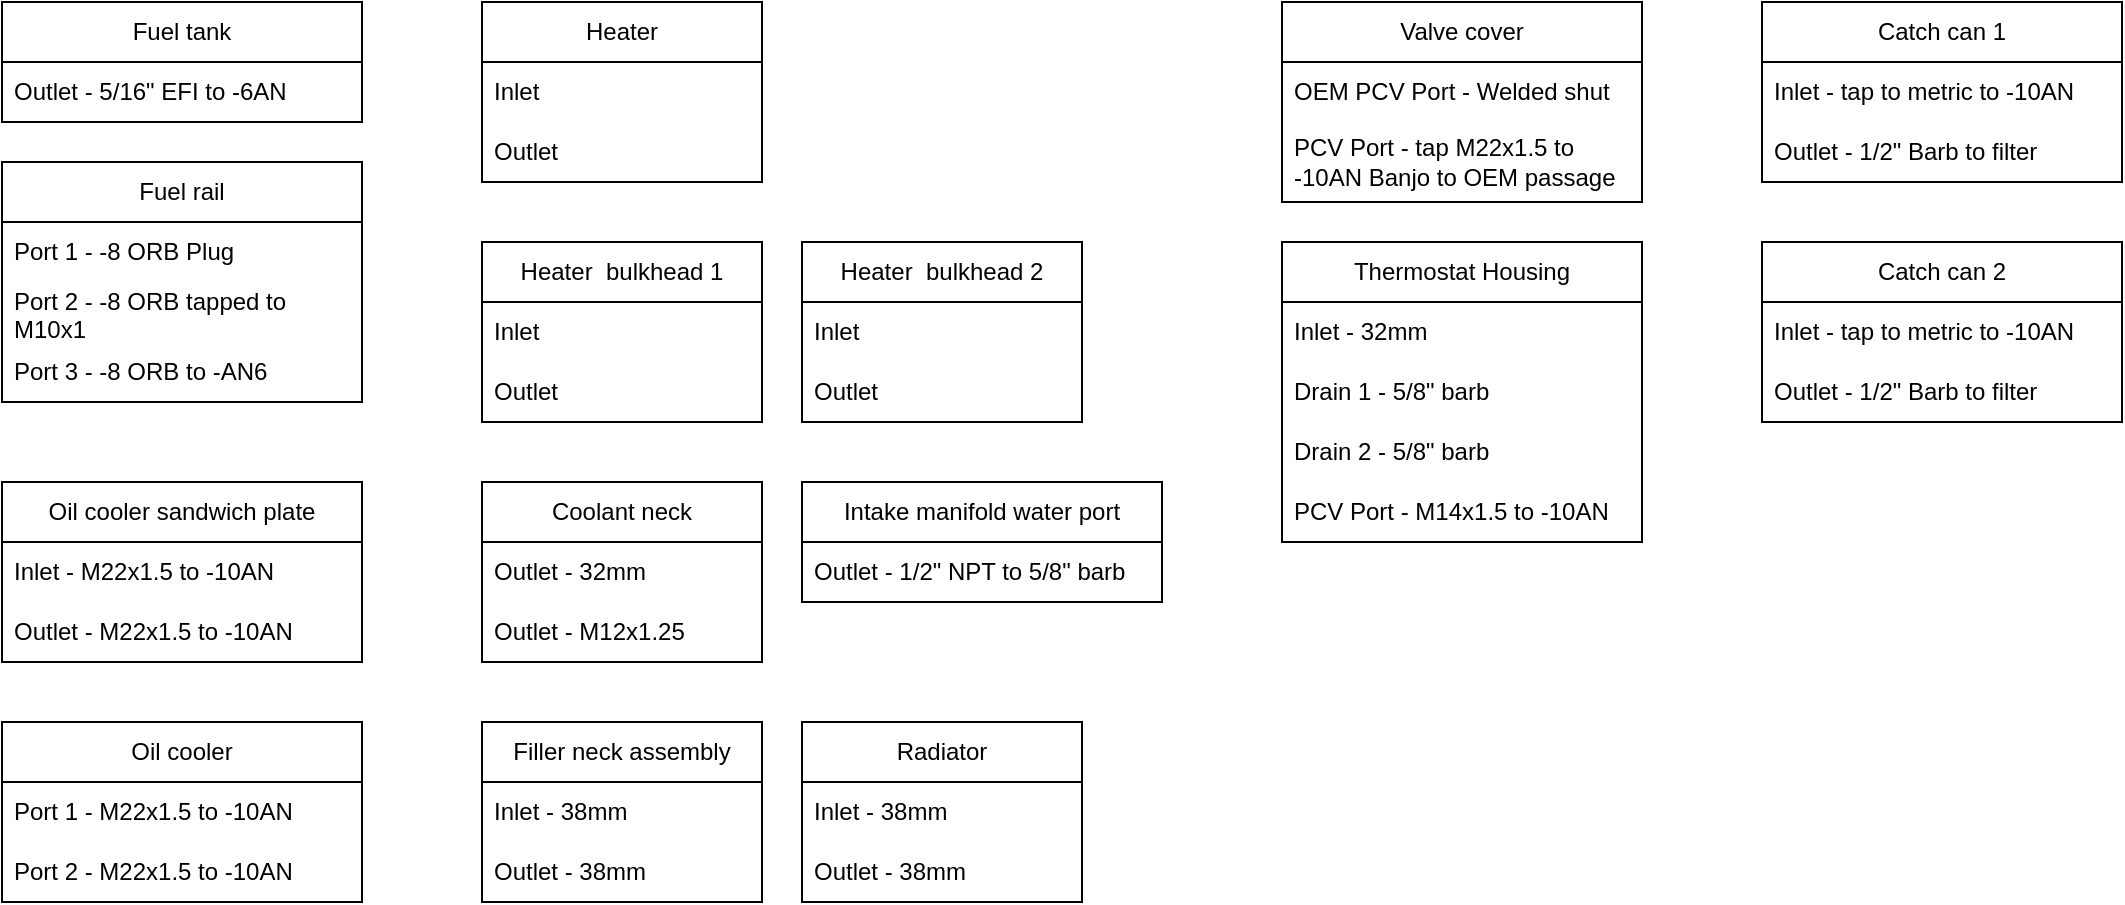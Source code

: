 <mxfile version="22.1.21" type="github">
  <diagram name="Page-1" id="SVaAfPVq4QKhjg32wQPk">
    <mxGraphModel dx="1234" dy="673" grid="1" gridSize="10" guides="1" tooltips="1" connect="1" arrows="1" fold="1" page="1" pageScale="1" pageWidth="827" pageHeight="1169" math="0" shadow="0">
      <root>
        <mxCell id="0" />
        <mxCell id="1" parent="0" />
        <mxCell id="xm0U8-0LXFkSPSAAgb7D-1" value="Radiator" style="swimlane;fontStyle=0;childLayout=stackLayout;horizontal=1;startSize=30;horizontalStack=0;resizeParent=1;resizeParentMax=0;resizeLast=0;collapsible=1;marginBottom=0;whiteSpace=wrap;html=1;" vertex="1" parent="1">
          <mxGeometry x="440" y="400" width="140" height="90" as="geometry" />
        </mxCell>
        <mxCell id="xm0U8-0LXFkSPSAAgb7D-2" value="Inlet - 38mm" style="text;strokeColor=none;fillColor=none;align=left;verticalAlign=middle;spacingLeft=4;spacingRight=4;overflow=hidden;points=[[0,0.5],[1,0.5]];portConstraint=eastwest;rotatable=0;whiteSpace=wrap;html=1;" vertex="1" parent="xm0U8-0LXFkSPSAAgb7D-1">
          <mxGeometry y="30" width="140" height="30" as="geometry" />
        </mxCell>
        <mxCell id="xm0U8-0LXFkSPSAAgb7D-4" value="Outlet - 38mm&lt;br&gt;" style="text;strokeColor=none;fillColor=none;align=left;verticalAlign=middle;spacingLeft=4;spacingRight=4;overflow=hidden;points=[[0,0.5],[1,0.5]];portConstraint=eastwest;rotatable=0;whiteSpace=wrap;html=1;" vertex="1" parent="xm0U8-0LXFkSPSAAgb7D-1">
          <mxGeometry y="60" width="140" height="30" as="geometry" />
        </mxCell>
        <mxCell id="xm0U8-0LXFkSPSAAgb7D-5" value="Coolant neck" style="swimlane;fontStyle=0;childLayout=stackLayout;horizontal=1;startSize=30;horizontalStack=0;resizeParent=1;resizeParentMax=0;resizeLast=0;collapsible=1;marginBottom=0;whiteSpace=wrap;html=1;" vertex="1" parent="1">
          <mxGeometry x="280" y="280" width="140" height="90" as="geometry" />
        </mxCell>
        <mxCell id="xm0U8-0LXFkSPSAAgb7D-6" value="Outlet - 32mm" style="text;strokeColor=none;fillColor=none;align=left;verticalAlign=middle;spacingLeft=4;spacingRight=4;overflow=hidden;points=[[0,0.5],[1,0.5]];portConstraint=eastwest;rotatable=0;whiteSpace=wrap;html=1;" vertex="1" parent="xm0U8-0LXFkSPSAAgb7D-5">
          <mxGeometry y="30" width="140" height="30" as="geometry" />
        </mxCell>
        <mxCell id="xm0U8-0LXFkSPSAAgb7D-7" value="Outlet - M12x1.25" style="text;strokeColor=none;fillColor=none;align=left;verticalAlign=middle;spacingLeft=4;spacingRight=4;overflow=hidden;points=[[0,0.5],[1,0.5]];portConstraint=eastwest;rotatable=0;whiteSpace=wrap;html=1;" vertex="1" parent="xm0U8-0LXFkSPSAAgb7D-5">
          <mxGeometry y="60" width="140" height="30" as="geometry" />
        </mxCell>
        <mxCell id="xm0U8-0LXFkSPSAAgb7D-8" value="Catch can 1" style="swimlane;fontStyle=0;childLayout=stackLayout;horizontal=1;startSize=30;horizontalStack=0;resizeParent=1;resizeParentMax=0;resizeLast=0;collapsible=1;marginBottom=0;whiteSpace=wrap;html=1;" vertex="1" parent="1">
          <mxGeometry x="920" y="40" width="180" height="90" as="geometry" />
        </mxCell>
        <mxCell id="xm0U8-0LXFkSPSAAgb7D-9" value="Inlet - tap to metric to -10AN" style="text;strokeColor=none;fillColor=none;align=left;verticalAlign=middle;spacingLeft=4;spacingRight=4;overflow=hidden;points=[[0,0.5],[1,0.5]];portConstraint=eastwest;rotatable=0;whiteSpace=wrap;html=1;" vertex="1" parent="xm0U8-0LXFkSPSAAgb7D-8">
          <mxGeometry y="30" width="180" height="30" as="geometry" />
        </mxCell>
        <mxCell id="xm0U8-0LXFkSPSAAgb7D-10" value="Outlet - 1/2&quot; Barb to filter" style="text;strokeColor=none;fillColor=none;align=left;verticalAlign=middle;spacingLeft=4;spacingRight=4;overflow=hidden;points=[[0,0.5],[1,0.5]];portConstraint=eastwest;rotatable=0;whiteSpace=wrap;html=1;" vertex="1" parent="xm0U8-0LXFkSPSAAgb7D-8">
          <mxGeometry y="60" width="180" height="30" as="geometry" />
        </mxCell>
        <mxCell id="xm0U8-0LXFkSPSAAgb7D-11" value="Catch can 2" style="swimlane;fontStyle=0;childLayout=stackLayout;horizontal=1;startSize=30;horizontalStack=0;resizeParent=1;resizeParentMax=0;resizeLast=0;collapsible=1;marginBottom=0;whiteSpace=wrap;html=1;" vertex="1" parent="1">
          <mxGeometry x="920" y="160" width="180" height="90" as="geometry" />
        </mxCell>
        <mxCell id="xm0U8-0LXFkSPSAAgb7D-45" value="Inlet - tap to metric to -10AN" style="text;strokeColor=none;fillColor=none;align=left;verticalAlign=middle;spacingLeft=4;spacingRight=4;overflow=hidden;points=[[0,0.5],[1,0.5]];portConstraint=eastwest;rotatable=0;whiteSpace=wrap;html=1;" vertex="1" parent="xm0U8-0LXFkSPSAAgb7D-11">
          <mxGeometry y="30" width="180" height="30" as="geometry" />
        </mxCell>
        <mxCell id="xm0U8-0LXFkSPSAAgb7D-46" value="Outlet - 1/2&quot; Barb to filter" style="text;strokeColor=none;fillColor=none;align=left;verticalAlign=middle;spacingLeft=4;spacingRight=4;overflow=hidden;points=[[0,0.5],[1,0.5]];portConstraint=eastwest;rotatable=0;whiteSpace=wrap;html=1;" vertex="1" parent="xm0U8-0LXFkSPSAAgb7D-11">
          <mxGeometry y="60" width="180" height="30" as="geometry" />
        </mxCell>
        <mxCell id="xm0U8-0LXFkSPSAAgb7D-14" value="Fuel tank" style="swimlane;fontStyle=0;childLayout=stackLayout;horizontal=1;startSize=30;horizontalStack=0;resizeParent=1;resizeParentMax=0;resizeLast=0;collapsible=1;marginBottom=0;whiteSpace=wrap;html=1;" vertex="1" parent="1">
          <mxGeometry x="40" y="40" width="180" height="60" as="geometry" />
        </mxCell>
        <mxCell id="xm0U8-0LXFkSPSAAgb7D-15" value="Outlet - 5/16&quot; EFI to -6AN" style="text;strokeColor=none;fillColor=none;align=left;verticalAlign=middle;spacingLeft=4;spacingRight=4;overflow=hidden;points=[[0,0.5],[1,0.5]];portConstraint=eastwest;rotatable=0;whiteSpace=wrap;html=1;" vertex="1" parent="xm0U8-0LXFkSPSAAgb7D-14">
          <mxGeometry y="30" width="180" height="30" as="geometry" />
        </mxCell>
        <mxCell id="xm0U8-0LXFkSPSAAgb7D-17" value="Fuel rail" style="swimlane;fontStyle=0;childLayout=stackLayout;horizontal=1;startSize=30;horizontalStack=0;resizeParent=1;resizeParentMax=0;resizeLast=0;collapsible=1;marginBottom=0;whiteSpace=wrap;html=1;" vertex="1" parent="1">
          <mxGeometry x="40" y="120" width="180" height="120" as="geometry" />
        </mxCell>
        <mxCell id="xm0U8-0LXFkSPSAAgb7D-18" value="Port 1 - -8 ORB Plug" style="text;strokeColor=none;fillColor=none;align=left;verticalAlign=middle;spacingLeft=4;spacingRight=4;overflow=hidden;points=[[0,0.5],[1,0.5]];portConstraint=eastwest;rotatable=0;whiteSpace=wrap;html=1;" vertex="1" parent="xm0U8-0LXFkSPSAAgb7D-17">
          <mxGeometry y="30" width="180" height="30" as="geometry" />
        </mxCell>
        <mxCell id="xm0U8-0LXFkSPSAAgb7D-19" value="Port 2 - -8 ORB tapped to M10x1" style="text;strokeColor=none;fillColor=none;align=left;verticalAlign=middle;spacingLeft=4;spacingRight=4;overflow=hidden;points=[[0,0.5],[1,0.5]];portConstraint=eastwest;rotatable=0;whiteSpace=wrap;html=1;" vertex="1" parent="xm0U8-0LXFkSPSAAgb7D-17">
          <mxGeometry y="60" width="180" height="30" as="geometry" />
        </mxCell>
        <mxCell id="xm0U8-0LXFkSPSAAgb7D-20" value="Port 3 - -8 ORB to -AN6" style="text;strokeColor=none;fillColor=none;align=left;verticalAlign=middle;spacingLeft=4;spacingRight=4;overflow=hidden;points=[[0,0.5],[1,0.5]];portConstraint=eastwest;rotatable=0;whiteSpace=wrap;html=1;" vertex="1" parent="xm0U8-0LXFkSPSAAgb7D-17">
          <mxGeometry y="90" width="180" height="30" as="geometry" />
        </mxCell>
        <mxCell id="xm0U8-0LXFkSPSAAgb7D-21" value="Thermostat Housing" style="swimlane;fontStyle=0;childLayout=stackLayout;horizontal=1;startSize=30;horizontalStack=0;resizeParent=1;resizeParentMax=0;resizeLast=0;collapsible=1;marginBottom=0;whiteSpace=wrap;html=1;" vertex="1" parent="1">
          <mxGeometry x="680" y="160" width="180" height="150" as="geometry" />
        </mxCell>
        <mxCell id="xm0U8-0LXFkSPSAAgb7D-22" value="Inlet - 32mm" style="text;strokeColor=none;fillColor=none;align=left;verticalAlign=middle;spacingLeft=4;spacingRight=4;overflow=hidden;points=[[0,0.5],[1,0.5]];portConstraint=eastwest;rotatable=0;whiteSpace=wrap;html=1;" vertex="1" parent="xm0U8-0LXFkSPSAAgb7D-21">
          <mxGeometry y="30" width="180" height="30" as="geometry" />
        </mxCell>
        <mxCell id="xm0U8-0LXFkSPSAAgb7D-23" value="Drain 1 - 5/8&quot; barb" style="text;strokeColor=none;fillColor=none;align=left;verticalAlign=middle;spacingLeft=4;spacingRight=4;overflow=hidden;points=[[0,0.5],[1,0.5]];portConstraint=eastwest;rotatable=0;whiteSpace=wrap;html=1;" vertex="1" parent="xm0U8-0LXFkSPSAAgb7D-21">
          <mxGeometry y="60" width="180" height="30" as="geometry" />
        </mxCell>
        <mxCell id="xm0U8-0LXFkSPSAAgb7D-24" value="Drain 2 - 5/8&quot; barb" style="text;strokeColor=none;fillColor=none;align=left;verticalAlign=middle;spacingLeft=4;spacingRight=4;overflow=hidden;points=[[0,0.5],[1,0.5]];portConstraint=eastwest;rotatable=0;whiteSpace=wrap;html=1;" vertex="1" parent="xm0U8-0LXFkSPSAAgb7D-21">
          <mxGeometry y="90" width="180" height="30" as="geometry" />
        </mxCell>
        <mxCell id="xm0U8-0LXFkSPSAAgb7D-25" value="PCV Port - M14x1.5 to -10AN" style="text;strokeColor=none;fillColor=none;align=left;verticalAlign=middle;spacingLeft=4;spacingRight=4;overflow=hidden;points=[[0,0.5],[1,0.5]];portConstraint=eastwest;rotatable=0;whiteSpace=wrap;html=1;" vertex="1" parent="xm0U8-0LXFkSPSAAgb7D-21">
          <mxGeometry y="120" width="180" height="30" as="geometry" />
        </mxCell>
        <mxCell id="xm0U8-0LXFkSPSAAgb7D-31" value="Valve cover" style="swimlane;fontStyle=0;childLayout=stackLayout;horizontal=1;startSize=30;horizontalStack=0;resizeParent=1;resizeParentMax=0;resizeLast=0;collapsible=1;marginBottom=0;whiteSpace=wrap;html=1;" vertex="1" parent="1">
          <mxGeometry x="680" y="40" width="180" height="100" as="geometry" />
        </mxCell>
        <mxCell id="xm0U8-0LXFkSPSAAgb7D-34" value="OEM PCV Port - Welded shut" style="text;strokeColor=none;fillColor=none;align=left;verticalAlign=middle;spacingLeft=4;spacingRight=4;overflow=hidden;points=[[0,0.5],[1,0.5]];portConstraint=eastwest;rotatable=0;whiteSpace=wrap;html=1;" vertex="1" parent="xm0U8-0LXFkSPSAAgb7D-31">
          <mxGeometry y="30" width="180" height="30" as="geometry" />
        </mxCell>
        <mxCell id="xm0U8-0LXFkSPSAAgb7D-33" value="PCV Port - tap M22x1.5 to -10AN Banjo to OEM passage" style="text;strokeColor=none;fillColor=none;align=left;verticalAlign=middle;spacingLeft=4;spacingRight=4;overflow=hidden;points=[[0,0.5],[1,0.5]];portConstraint=eastwest;rotatable=0;whiteSpace=wrap;html=1;" vertex="1" parent="xm0U8-0LXFkSPSAAgb7D-31">
          <mxGeometry y="60" width="180" height="40" as="geometry" />
        </mxCell>
        <mxCell id="xm0U8-0LXFkSPSAAgb7D-35" value="Oil cooler" style="swimlane;fontStyle=0;childLayout=stackLayout;horizontal=1;startSize=30;horizontalStack=0;resizeParent=1;resizeParentMax=0;resizeLast=0;collapsible=1;marginBottom=0;whiteSpace=wrap;html=1;" vertex="1" parent="1">
          <mxGeometry x="40" y="400" width="180" height="90" as="geometry" />
        </mxCell>
        <mxCell id="xm0U8-0LXFkSPSAAgb7D-36" value="Port 1 - M22x1.5 to -10AN" style="text;strokeColor=none;fillColor=none;align=left;verticalAlign=middle;spacingLeft=4;spacingRight=4;overflow=hidden;points=[[0,0.5],[1,0.5]];portConstraint=eastwest;rotatable=0;whiteSpace=wrap;html=1;" vertex="1" parent="xm0U8-0LXFkSPSAAgb7D-35">
          <mxGeometry y="30" width="180" height="30" as="geometry" />
        </mxCell>
        <mxCell id="xm0U8-0LXFkSPSAAgb7D-38" value="Port 2 - M22x1.5 to -10AN" style="text;strokeColor=none;fillColor=none;align=left;verticalAlign=middle;spacingLeft=4;spacingRight=4;overflow=hidden;points=[[0,0.5],[1,0.5]];portConstraint=eastwest;rotatable=0;whiteSpace=wrap;html=1;" vertex="1" parent="xm0U8-0LXFkSPSAAgb7D-35">
          <mxGeometry y="60" width="180" height="30" as="geometry" />
        </mxCell>
        <mxCell id="xm0U8-0LXFkSPSAAgb7D-39" value="Oil cooler sandwich plate" style="swimlane;fontStyle=0;childLayout=stackLayout;horizontal=1;startSize=30;horizontalStack=0;resizeParent=1;resizeParentMax=0;resizeLast=0;collapsible=1;marginBottom=0;whiteSpace=wrap;html=1;" vertex="1" parent="1">
          <mxGeometry x="40" y="280" width="180" height="90" as="geometry" />
        </mxCell>
        <mxCell id="xm0U8-0LXFkSPSAAgb7D-40" value="Inlet - M22x1.5 to -10AN&lt;br&gt;" style="text;strokeColor=none;fillColor=none;align=left;verticalAlign=middle;spacingLeft=4;spacingRight=4;overflow=hidden;points=[[0,0.5],[1,0.5]];portConstraint=eastwest;rotatable=0;whiteSpace=wrap;html=1;" vertex="1" parent="xm0U8-0LXFkSPSAAgb7D-39">
          <mxGeometry y="30" width="180" height="30" as="geometry" />
        </mxCell>
        <mxCell id="xm0U8-0LXFkSPSAAgb7D-41" value="Outlet - M22x1.5 to -10AN" style="text;strokeColor=none;fillColor=none;align=left;verticalAlign=middle;spacingLeft=4;spacingRight=4;overflow=hidden;points=[[0,0.5],[1,0.5]];portConstraint=eastwest;rotatable=0;whiteSpace=wrap;html=1;" vertex="1" parent="xm0U8-0LXFkSPSAAgb7D-39">
          <mxGeometry y="60" width="180" height="30" as="geometry" />
        </mxCell>
        <mxCell id="xm0U8-0LXFkSPSAAgb7D-42" value="Heater" style="swimlane;fontStyle=0;childLayout=stackLayout;horizontal=1;startSize=30;horizontalStack=0;resizeParent=1;resizeParentMax=0;resizeLast=0;collapsible=1;marginBottom=0;whiteSpace=wrap;html=1;" vertex="1" parent="1">
          <mxGeometry x="280" y="40" width="140" height="90" as="geometry" />
        </mxCell>
        <mxCell id="xm0U8-0LXFkSPSAAgb7D-43" value="Inlet" style="text;strokeColor=none;fillColor=none;align=left;verticalAlign=middle;spacingLeft=4;spacingRight=4;overflow=hidden;points=[[0,0.5],[1,0.5]];portConstraint=eastwest;rotatable=0;whiteSpace=wrap;html=1;" vertex="1" parent="xm0U8-0LXFkSPSAAgb7D-42">
          <mxGeometry y="30" width="140" height="30" as="geometry" />
        </mxCell>
        <mxCell id="xm0U8-0LXFkSPSAAgb7D-44" value="Outlet" style="text;strokeColor=none;fillColor=none;align=left;verticalAlign=middle;spacingLeft=4;spacingRight=4;overflow=hidden;points=[[0,0.5],[1,0.5]];portConstraint=eastwest;rotatable=0;whiteSpace=wrap;html=1;" vertex="1" parent="xm0U8-0LXFkSPSAAgb7D-42">
          <mxGeometry y="60" width="140" height="30" as="geometry" />
        </mxCell>
        <mxCell id="xm0U8-0LXFkSPSAAgb7D-26" value="Intake manifold water port" style="swimlane;fontStyle=0;childLayout=stackLayout;horizontal=1;startSize=30;horizontalStack=0;resizeParent=1;resizeParentMax=0;resizeLast=0;collapsible=1;marginBottom=0;whiteSpace=wrap;html=1;" vertex="1" parent="1">
          <mxGeometry x="440" y="280" width="180" height="60" as="geometry" />
        </mxCell>
        <mxCell id="xm0U8-0LXFkSPSAAgb7D-29" value="Outlet - 1/2&quot; NPT to 5/8&quot; barb" style="text;strokeColor=none;fillColor=none;align=left;verticalAlign=middle;spacingLeft=4;spacingRight=4;overflow=hidden;points=[[0,0.5],[1,0.5]];portConstraint=eastwest;rotatable=0;whiteSpace=wrap;html=1;" vertex="1" parent="xm0U8-0LXFkSPSAAgb7D-26">
          <mxGeometry y="30" width="180" height="30" as="geometry" />
        </mxCell>
        <mxCell id="xm0U8-0LXFkSPSAAgb7D-47" value="Filler neck assembly" style="swimlane;fontStyle=0;childLayout=stackLayout;horizontal=1;startSize=30;horizontalStack=0;resizeParent=1;resizeParentMax=0;resizeLast=0;collapsible=1;marginBottom=0;whiteSpace=wrap;html=1;" vertex="1" parent="1">
          <mxGeometry x="280" y="400" width="140" height="90" as="geometry" />
        </mxCell>
        <mxCell id="xm0U8-0LXFkSPSAAgb7D-48" value="Inlet - 38mm" style="text;strokeColor=none;fillColor=none;align=left;verticalAlign=middle;spacingLeft=4;spacingRight=4;overflow=hidden;points=[[0,0.5],[1,0.5]];portConstraint=eastwest;rotatable=0;whiteSpace=wrap;html=1;" vertex="1" parent="xm0U8-0LXFkSPSAAgb7D-47">
          <mxGeometry y="30" width="140" height="30" as="geometry" />
        </mxCell>
        <mxCell id="xm0U8-0LXFkSPSAAgb7D-49" value="Outlet - 38mm&lt;br&gt;" style="text;strokeColor=none;fillColor=none;align=left;verticalAlign=middle;spacingLeft=4;spacingRight=4;overflow=hidden;points=[[0,0.5],[1,0.5]];portConstraint=eastwest;rotatable=0;whiteSpace=wrap;html=1;" vertex="1" parent="xm0U8-0LXFkSPSAAgb7D-47">
          <mxGeometry y="60" width="140" height="30" as="geometry" />
        </mxCell>
        <mxCell id="xm0U8-0LXFkSPSAAgb7D-50" value="Heater &amp;nbsp;bulkhead 1" style="swimlane;fontStyle=0;childLayout=stackLayout;horizontal=1;startSize=30;horizontalStack=0;resizeParent=1;resizeParentMax=0;resizeLast=0;collapsible=1;marginBottom=0;whiteSpace=wrap;html=1;" vertex="1" parent="1">
          <mxGeometry x="280" y="160" width="140" height="90" as="geometry" />
        </mxCell>
        <mxCell id="xm0U8-0LXFkSPSAAgb7D-51" value="Inlet" style="text;strokeColor=none;fillColor=none;align=left;verticalAlign=middle;spacingLeft=4;spacingRight=4;overflow=hidden;points=[[0,0.5],[1,0.5]];portConstraint=eastwest;rotatable=0;whiteSpace=wrap;html=1;" vertex="1" parent="xm0U8-0LXFkSPSAAgb7D-50">
          <mxGeometry y="30" width="140" height="30" as="geometry" />
        </mxCell>
        <mxCell id="xm0U8-0LXFkSPSAAgb7D-52" value="Outlet" style="text;strokeColor=none;fillColor=none;align=left;verticalAlign=middle;spacingLeft=4;spacingRight=4;overflow=hidden;points=[[0,0.5],[1,0.5]];portConstraint=eastwest;rotatable=0;whiteSpace=wrap;html=1;" vertex="1" parent="xm0U8-0LXFkSPSAAgb7D-50">
          <mxGeometry y="60" width="140" height="30" as="geometry" />
        </mxCell>
        <mxCell id="xm0U8-0LXFkSPSAAgb7D-53" value="Heater &amp;nbsp;bulkhead 2" style="swimlane;fontStyle=0;childLayout=stackLayout;horizontal=1;startSize=30;horizontalStack=0;resizeParent=1;resizeParentMax=0;resizeLast=0;collapsible=1;marginBottom=0;whiteSpace=wrap;html=1;" vertex="1" parent="1">
          <mxGeometry x="440" y="160" width="140" height="90" as="geometry" />
        </mxCell>
        <mxCell id="xm0U8-0LXFkSPSAAgb7D-54" value="Inlet" style="text;strokeColor=none;fillColor=none;align=left;verticalAlign=middle;spacingLeft=4;spacingRight=4;overflow=hidden;points=[[0,0.5],[1,0.5]];portConstraint=eastwest;rotatable=0;whiteSpace=wrap;html=1;" vertex="1" parent="xm0U8-0LXFkSPSAAgb7D-53">
          <mxGeometry y="30" width="140" height="30" as="geometry" />
        </mxCell>
        <mxCell id="xm0U8-0LXFkSPSAAgb7D-55" value="Outlet" style="text;strokeColor=none;fillColor=none;align=left;verticalAlign=middle;spacingLeft=4;spacingRight=4;overflow=hidden;points=[[0,0.5],[1,0.5]];portConstraint=eastwest;rotatable=0;whiteSpace=wrap;html=1;" vertex="1" parent="xm0U8-0LXFkSPSAAgb7D-53">
          <mxGeometry y="60" width="140" height="30" as="geometry" />
        </mxCell>
      </root>
    </mxGraphModel>
  </diagram>
</mxfile>
